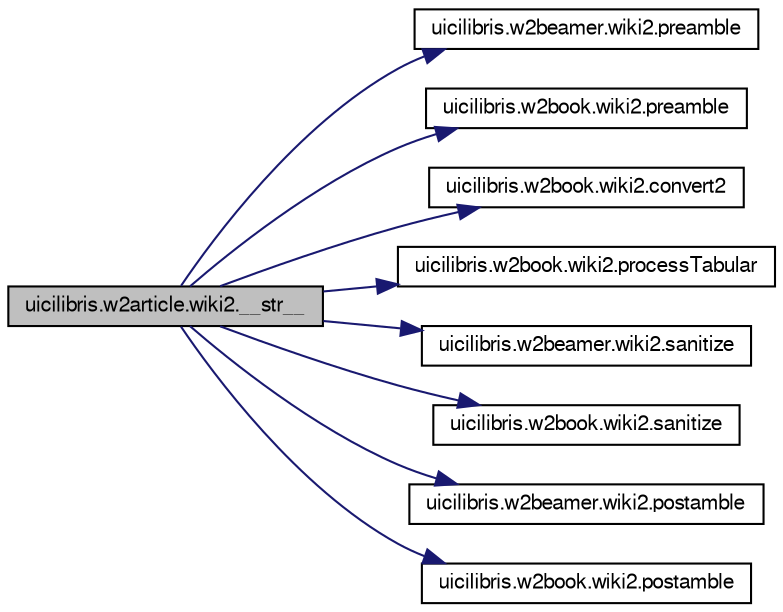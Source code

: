 digraph G
{
  edge [fontname="FreeSans",fontsize="10",labelfontname="FreeSans",labelfontsize="10"];
  node [fontname="FreeSans",fontsize="10",shape=record];
  rankdir="LR";
  Node1 [label="uicilibris.w2article.wiki2.__str__",height=0.2,width=0.4,color="black", fillcolor="grey75", style="filled" fontcolor="black"];
  Node1 -> Node2 [color="midnightblue",fontsize="10",style="solid",fontname="FreeSans"];
  Node2 [label="uicilibris.w2beamer.wiki2.preamble",height=0.2,width=0.4,color="black", fillcolor="white", style="filled",URL="$classuicilibris_1_1w2beamer_1_1wiki2.html#a2be6afaaf8c4b02ad3df12be1751ac3a"];
  Node1 -> Node3 [color="midnightblue",fontsize="10",style="solid",fontname="FreeSans"];
  Node3 [label="uicilibris.w2book.wiki2.preamble",height=0.2,width=0.4,color="black", fillcolor="white", style="filled",URL="$classuicilibris_1_1w2book_1_1wiki2.html#ae352150eb67b1cb6c67ee3137f0cf773"];
  Node1 -> Node4 [color="midnightblue",fontsize="10",style="solid",fontname="FreeSans"];
  Node4 [label="uicilibris.w2book.wiki2.convert2",height=0.2,width=0.4,color="black", fillcolor="white", style="filled",URL="$classuicilibris_1_1w2book_1_1wiki2.html#ac94ea48f5b21a87eb0dda32a26be71c5",tooltip="convert to LaTeX book"];
  Node1 -> Node5 [color="midnightblue",fontsize="10",style="solid",fontname="FreeSans"];
  Node5 [label="uicilibris.w2book.wiki2.processTabular",height=0.2,width=0.4,color="black", fillcolor="white", style="filled",URL="$classuicilibris_1_1w2book_1_1wiki2.html#ae23c5f96c061eec8a575b293879b82ee"];
  Node1 -> Node6 [color="midnightblue",fontsize="10",style="solid",fontname="FreeSans"];
  Node6 [label="uicilibris.w2beamer.wiki2.sanitize",height=0.2,width=0.4,color="black", fillcolor="white", style="filled",URL="$classuicilibris_1_1w2beamer_1_1wiki2.html#a50b485f8952af9ce68fb9ab66eb6731f"];
  Node1 -> Node7 [color="midnightblue",fontsize="10",style="solid",fontname="FreeSans"];
  Node7 [label="uicilibris.w2book.wiki2.sanitize",height=0.2,width=0.4,color="black", fillcolor="white", style="filled",URL="$classuicilibris_1_1w2book_1_1wiki2.html#abd7f7826ccd713041b9ac86dd9ce4084"];
  Node1 -> Node8 [color="midnightblue",fontsize="10",style="solid",fontname="FreeSans"];
  Node8 [label="uicilibris.w2beamer.wiki2.postamble",height=0.2,width=0.4,color="black", fillcolor="white", style="filled",URL="$classuicilibris_1_1w2beamer_1_1wiki2.html#a4d27e7f20c69d4f9e81f99e259b9db20"];
  Node1 -> Node9 [color="midnightblue",fontsize="10",style="solid",fontname="FreeSans"];
  Node9 [label="uicilibris.w2book.wiki2.postamble",height=0.2,width=0.4,color="black", fillcolor="white", style="filled",URL="$classuicilibris_1_1w2book_1_1wiki2.html#a074e8ba5278ac244c7b5402275abbc42"];
}
